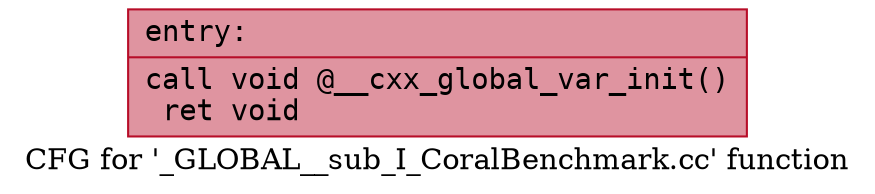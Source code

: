 digraph "CFG for '_GLOBAL__sub_I_CoralBenchmark.cc' function" {
	label="CFG for '_GLOBAL__sub_I_CoralBenchmark.cc' function";

	Node0x55d9841b4350 [shape=record,color="#b70d28ff", style=filled, fillcolor="#b70d2870" fontname="Courier",label="{entry:\l|  call void @__cxx_global_var_init()\l  ret void\l}"];
}
